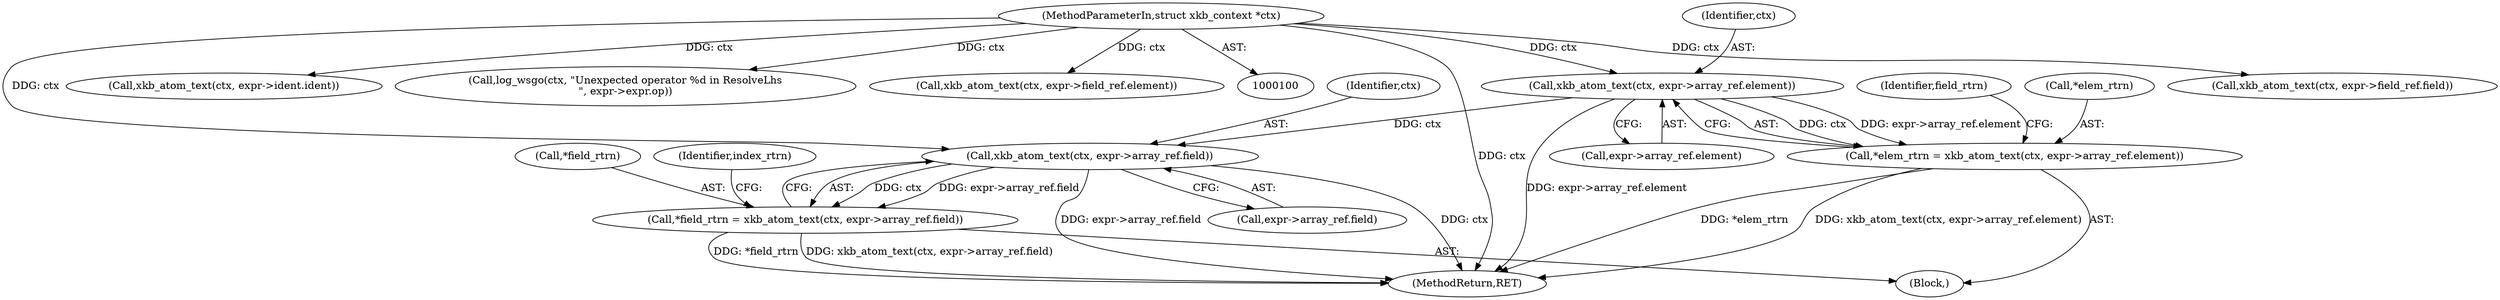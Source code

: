 digraph "0_libxkbcommon_bb4909d2d8fa6b08155e449986a478101e2b2634@pointer" {
"1000169" [label="(Call,xkb_atom_text(ctx, expr->array_ref.element))"];
"1000101" [label="(MethodParameterIn,struct xkb_context *ctx)"];
"1000166" [label="(Call,*elem_rtrn = xkb_atom_text(ctx, expr->array_ref.element))"];
"1000179" [label="(Call,xkb_atom_text(ctx, expr->array_ref.field))"];
"1000176" [label="(Call,*field_rtrn = xkb_atom_text(ctx, expr->array_ref.field))"];
"1000208" [label="(MethodReturn,RET)"];
"1000152" [label="(Call,xkb_atom_text(ctx, expr->field_ref.field))"];
"1000122" [label="(Call,xkb_atom_text(ctx, expr->ident.ident))"];
"1000178" [label="(Identifier,field_rtrn)"];
"1000166" [label="(Call,*elem_rtrn = xkb_atom_text(ctx, expr->array_ref.element))"];
"1000176" [label="(Call,*field_rtrn = xkb_atom_text(ctx, expr->array_ref.field))"];
"1000180" [label="(Identifier,ctx)"];
"1000198" [label="(Call,log_wsgo(ctx, \"Unexpected operator %d in ResolveLhs\n\", expr->expr.op))"];
"1000167" [label="(Call,*elem_rtrn)"];
"1000188" [label="(Identifier,index_rtrn)"];
"1000170" [label="(Identifier,ctx)"];
"1000101" [label="(MethodParameterIn,struct xkb_context *ctx)"];
"1000179" [label="(Call,xkb_atom_text(ctx, expr->array_ref.field))"];
"1000142" [label="(Call,xkb_atom_text(ctx, expr->field_ref.element))"];
"1000177" [label="(Call,*field_rtrn)"];
"1000113" [label="(Block,)"];
"1000171" [label="(Call,expr->array_ref.element)"];
"1000169" [label="(Call,xkb_atom_text(ctx, expr->array_ref.element))"];
"1000181" [label="(Call,expr->array_ref.field)"];
"1000169" -> "1000166"  [label="AST: "];
"1000169" -> "1000171"  [label="CFG: "];
"1000170" -> "1000169"  [label="AST: "];
"1000171" -> "1000169"  [label="AST: "];
"1000166" -> "1000169"  [label="CFG: "];
"1000169" -> "1000208"  [label="DDG: expr->array_ref.element"];
"1000169" -> "1000166"  [label="DDG: ctx"];
"1000169" -> "1000166"  [label="DDG: expr->array_ref.element"];
"1000101" -> "1000169"  [label="DDG: ctx"];
"1000169" -> "1000179"  [label="DDG: ctx"];
"1000101" -> "1000100"  [label="AST: "];
"1000101" -> "1000208"  [label="DDG: ctx"];
"1000101" -> "1000122"  [label="DDG: ctx"];
"1000101" -> "1000142"  [label="DDG: ctx"];
"1000101" -> "1000152"  [label="DDG: ctx"];
"1000101" -> "1000179"  [label="DDG: ctx"];
"1000101" -> "1000198"  [label="DDG: ctx"];
"1000166" -> "1000113"  [label="AST: "];
"1000167" -> "1000166"  [label="AST: "];
"1000178" -> "1000166"  [label="CFG: "];
"1000166" -> "1000208"  [label="DDG: xkb_atom_text(ctx, expr->array_ref.element)"];
"1000166" -> "1000208"  [label="DDG: *elem_rtrn"];
"1000179" -> "1000176"  [label="AST: "];
"1000179" -> "1000181"  [label="CFG: "];
"1000180" -> "1000179"  [label="AST: "];
"1000181" -> "1000179"  [label="AST: "];
"1000176" -> "1000179"  [label="CFG: "];
"1000179" -> "1000208"  [label="DDG: expr->array_ref.field"];
"1000179" -> "1000208"  [label="DDG: ctx"];
"1000179" -> "1000176"  [label="DDG: ctx"];
"1000179" -> "1000176"  [label="DDG: expr->array_ref.field"];
"1000176" -> "1000113"  [label="AST: "];
"1000177" -> "1000176"  [label="AST: "];
"1000188" -> "1000176"  [label="CFG: "];
"1000176" -> "1000208"  [label="DDG: xkb_atom_text(ctx, expr->array_ref.field)"];
"1000176" -> "1000208"  [label="DDG: *field_rtrn"];
}
